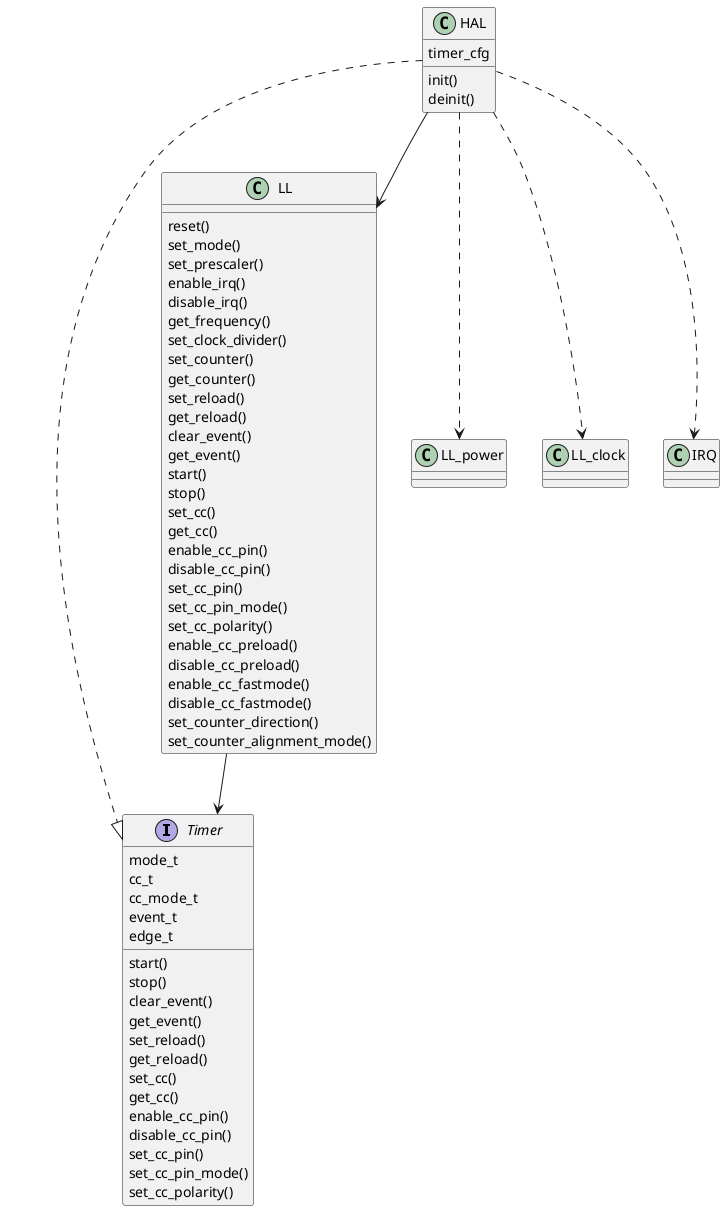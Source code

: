 @startuml
interface Timer {
	mode_t
	cc_t
	cc_mode_t
	event_t
	edge_t

	start()
	stop()
	clear_event()
	get_event()
	set_reload()
	get_reload()
	set_cc()
	get_cc()
	enable_cc_pin()
	disable_cc_pin()
	set_cc_pin()
	set_cc_pin_mode()
	set_cc_polarity()
}

class LL {
	reset()
	set_mode()
	set_prescaler()
	enable_irq()
	disable_irq()
	get_frequency()
	set_clock_divider()
	set_counter()
	get_counter()
	set_reload()
	get_reload()
	clear_event()
	get_event()
	start()
	stop()
	set_cc()
	get_cc()
	enable_cc_pin()
	disable_cc_pin()
	set_cc_pin()
	set_cc_pin_mode()
	set_cc_polarity()
	enable_cc_preload()
	disable_cc_preload()
	enable_cc_fastmode()
	disable_cc_fastmode()
	set_counter_direction()
	set_counter_alignment_mode()
}

class HAL {
	timer_cfg

	init()
	deinit()
}

HAL ..|> Timer
HAL --> LL
HAL ..> LL_power
HAL ..> LL_clock
HAL ..> IRQ
LL --> Timer
@enduml
